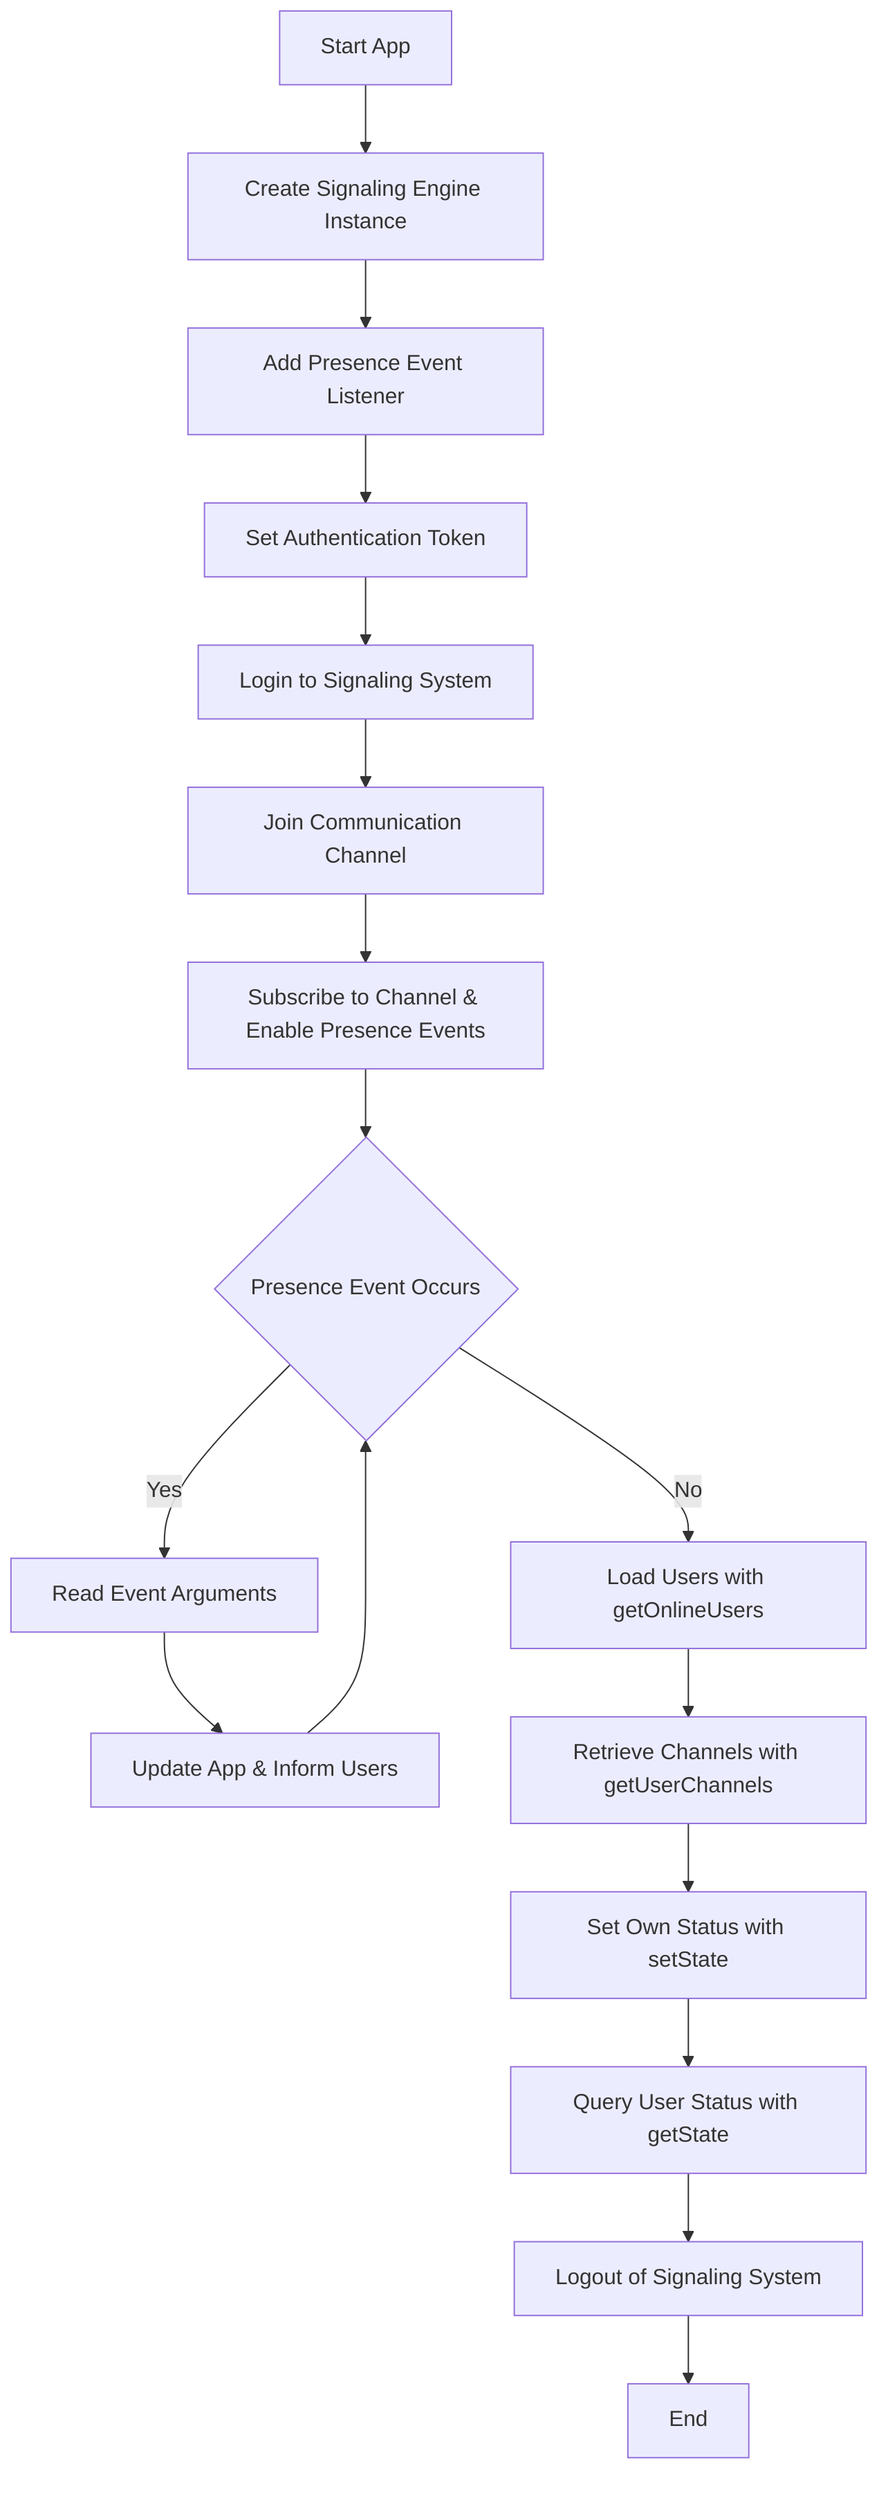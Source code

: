 flowchart TD
    A[Start App] --> B[Create Signaling Engine Instance]
    B --> C[Add Presence Event Listener]
    C --> D[Set Authentication Token]
    D --> E[Login to Signaling System]
    E --> F[Join Communication Channel]
    F --> G[Subscribe to Channel & Enable Presence Events]
    G --> H{Presence Event Occurs}
    H -->|Yes| I[Read Event Arguments]
    I --> J[Update App & Inform Users]
    J --> H
    H -->|No| K[Load Users with getOnlineUsers]
    K --> L[Retrieve Channels with getUserChannels]
    L --> M[Set Own Status with setState]
    M --> N[Query User Status with getState]
    N --> O[Logout of Signaling System]
    O --> P[End]